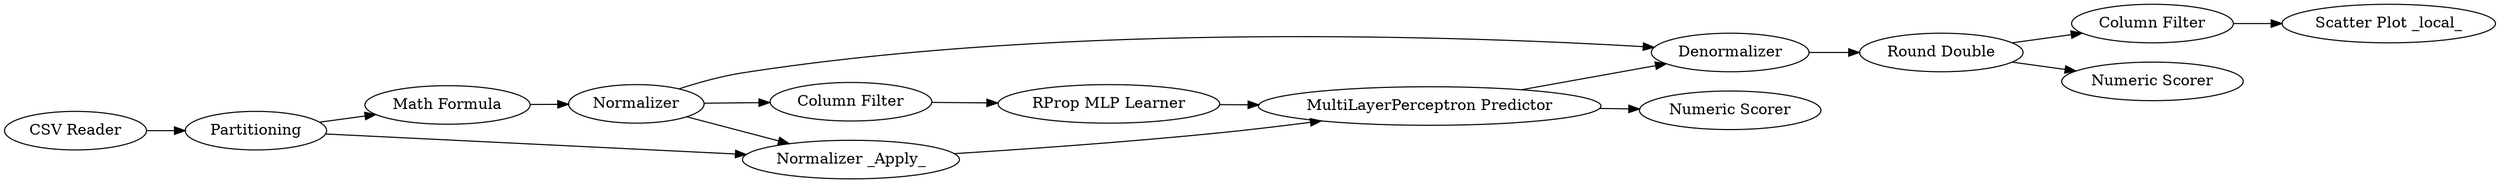 digraph {
	"-7720225398560558087_114" [label="MultiLayerPerceptron Predictor"]
	"-7720225398560558087_117" [label=Denormalizer]
	"-7720225398560558087_128" [label="Column Filter"]
	"-7720225398560558087_101" [label="RProp MLP Learner"]
	"-7720225398560558087_129" [label="Numeric Scorer"]
	"-7720225398560558087_123" [label="Math Formula"]
	"-7720225398560558087_124" [label="Column Filter"]
	"-7720225398560558087_125" [label="Round Double"]
	"-7720225398560558087_115" [label=Partitioning]
	"-7720225398560558087_126" [label="Numeric Scorer"]
	"-7720225398560558087_119" [label="CSV Reader"]
	"-7720225398560558087_127" [label="Scatter Plot _local_"]
	"-7720225398560558087_121" [label="Normalizer _Apply_"]
	"-7720225398560558087_83" [label=Normalizer]
	"-7720225398560558087_125" -> "-7720225398560558087_128"
	"-7720225398560558087_83" -> "-7720225398560558087_121"
	"-7720225398560558087_115" -> "-7720225398560558087_121"
	"-7720225398560558087_114" -> "-7720225398560558087_117"
	"-7720225398560558087_125" -> "-7720225398560558087_126"
	"-7720225398560558087_121" -> "-7720225398560558087_114"
	"-7720225398560558087_123" -> "-7720225398560558087_83"
	"-7720225398560558087_83" -> "-7720225398560558087_117"
	"-7720225398560558087_128" -> "-7720225398560558087_127"
	"-7720225398560558087_83" -> "-7720225398560558087_124"
	"-7720225398560558087_117" -> "-7720225398560558087_125"
	"-7720225398560558087_114" -> "-7720225398560558087_129"
	"-7720225398560558087_124" -> "-7720225398560558087_101"
	"-7720225398560558087_115" -> "-7720225398560558087_123"
	"-7720225398560558087_101" -> "-7720225398560558087_114"
	"-7720225398560558087_119" -> "-7720225398560558087_115"
	rankdir=LR
}
